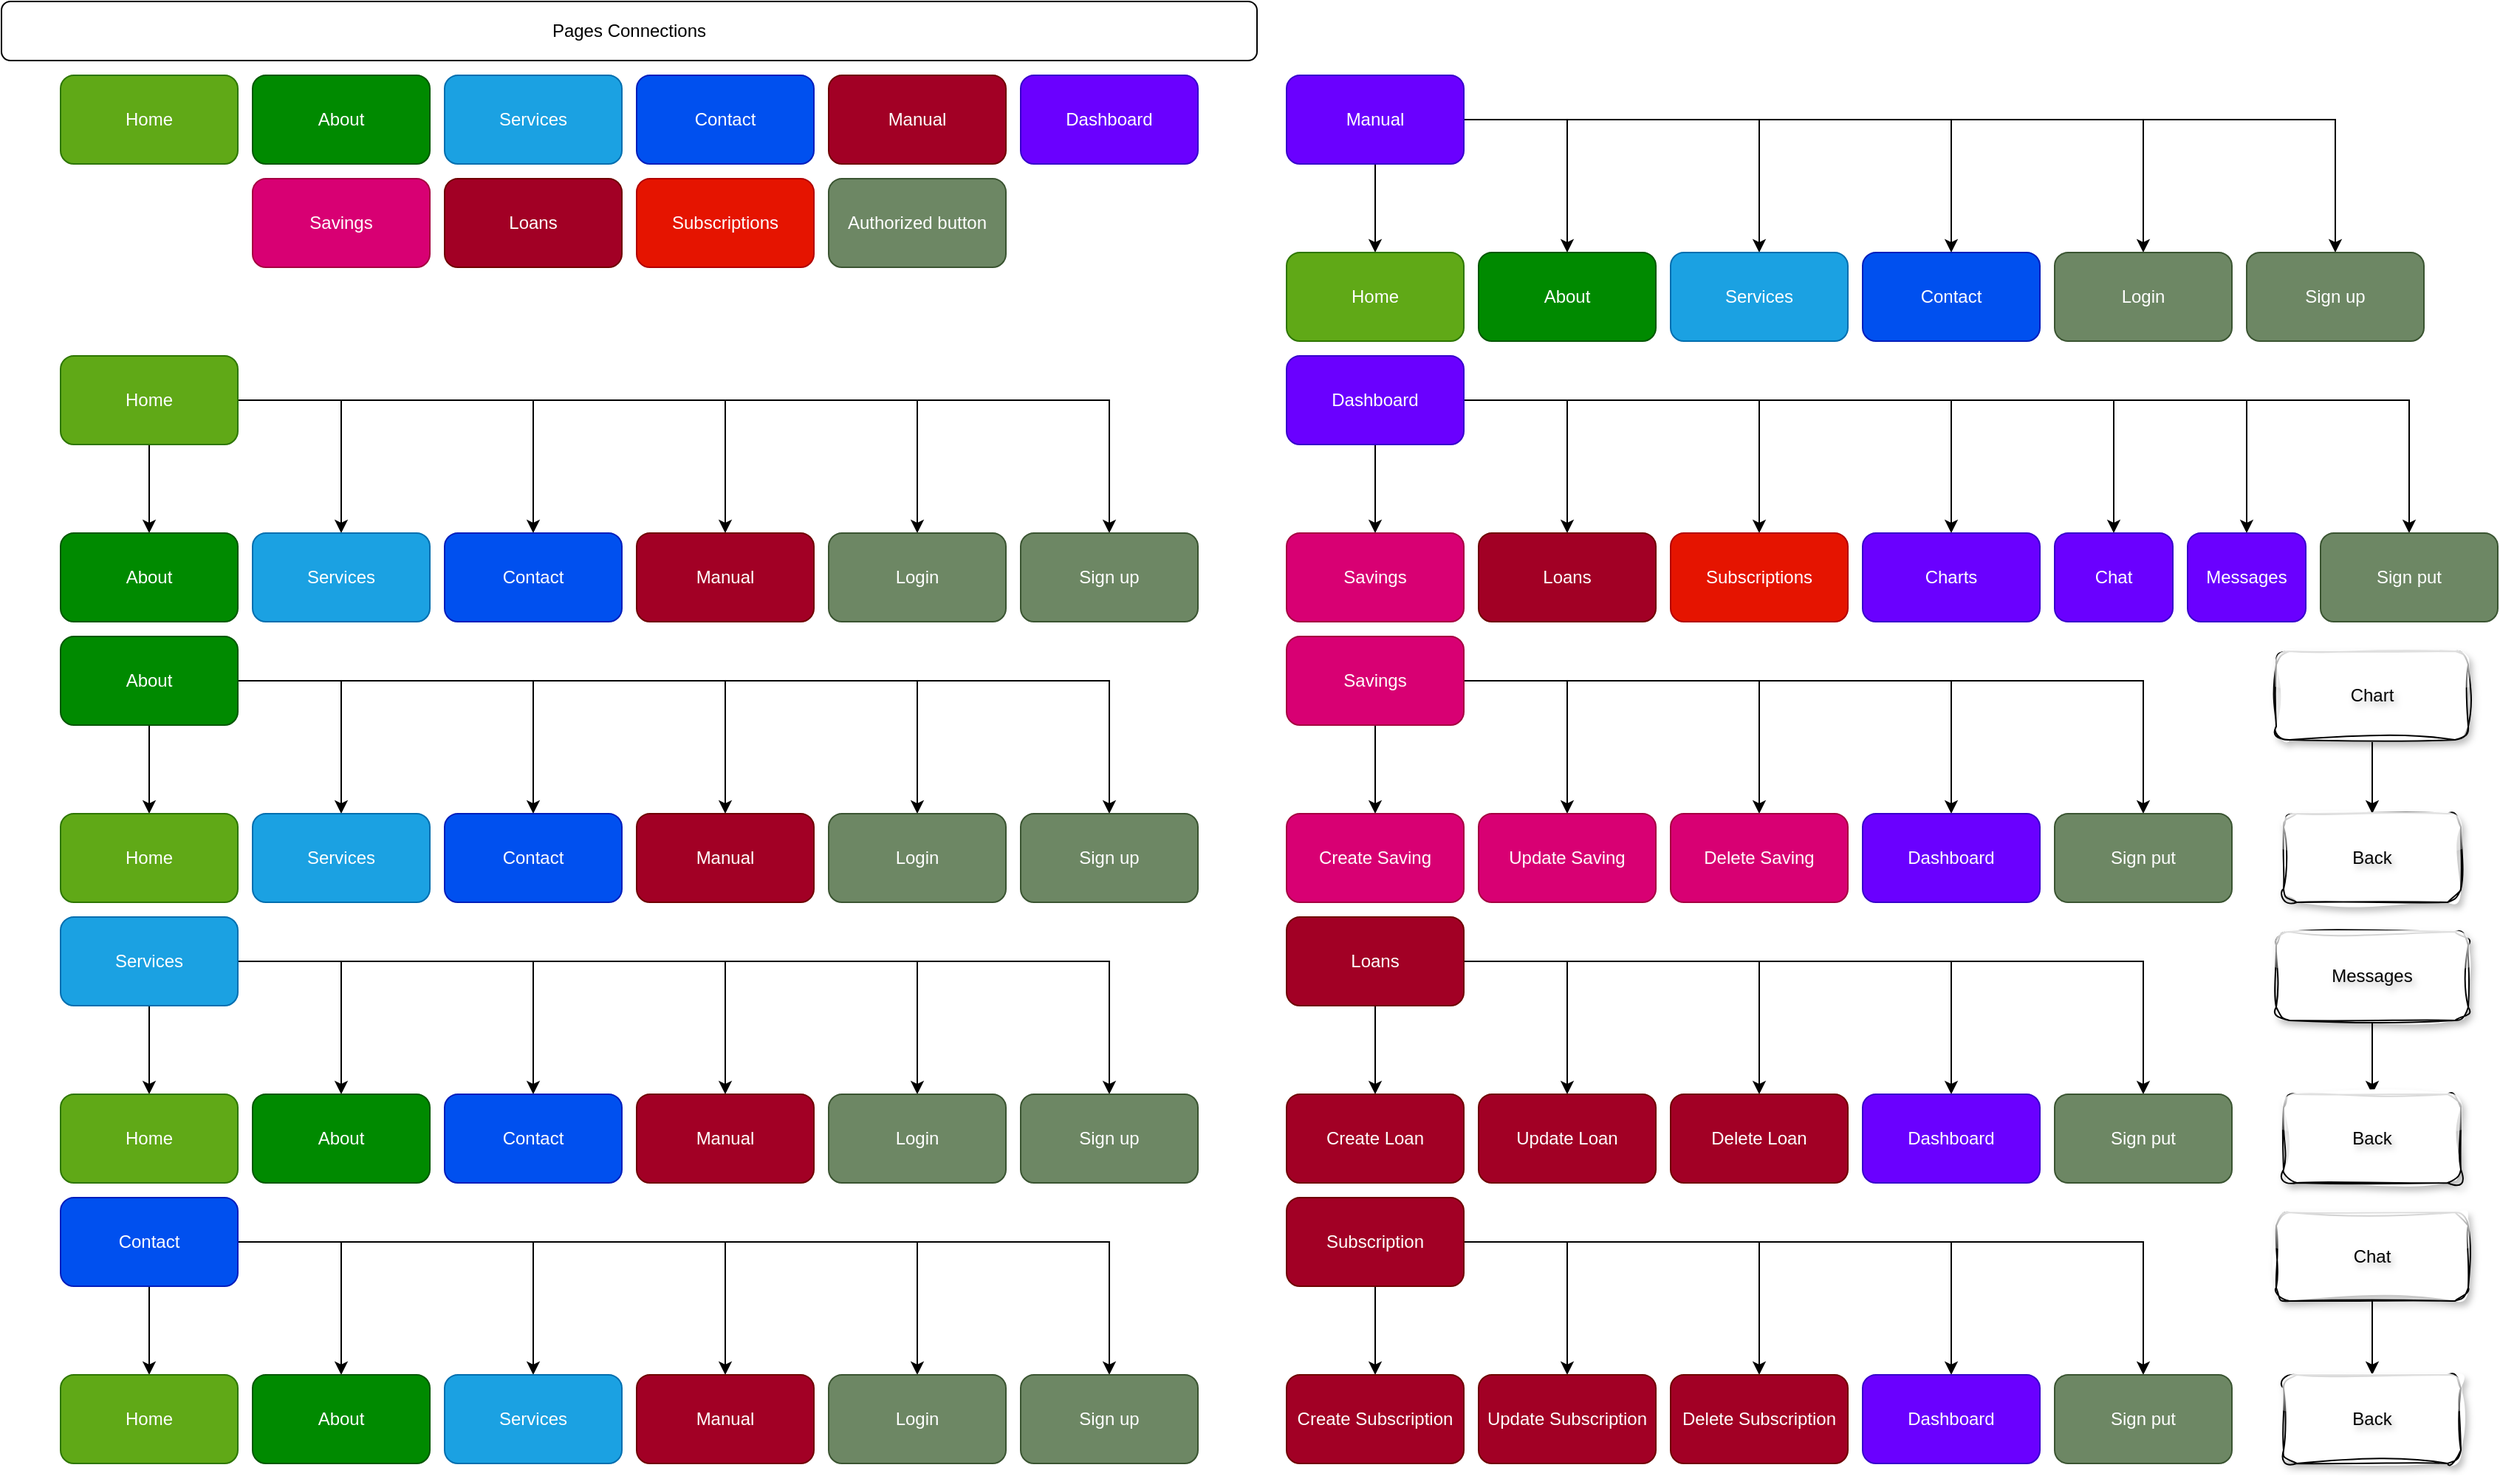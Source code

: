 <mxfile version="24.0.2" type="device">
  <diagram name="Page-1" id="Fwrb7b5sMt7Wk5aR-L-v">
    <mxGraphModel dx="2183" dy="1240" grid="1" gridSize="10" guides="1" tooltips="1" connect="1" arrows="1" fold="1" page="1" pageScale="1" pageWidth="850" pageHeight="1100" math="0" shadow="0">
      <root>
        <mxCell id="0" />
        <mxCell id="1" parent="0" />
        <mxCell id="HAa_AwbX8IdrquFzshUN-1" value="Pages Connections" style="rounded=1;whiteSpace=wrap;html=1;" parent="1" vertex="1">
          <mxGeometry width="850" height="40" as="geometry" />
        </mxCell>
        <mxCell id="HAa_AwbX8IdrquFzshUN-3" value="Home" style="rounded=1;whiteSpace=wrap;html=1;fillColor=#60a917;fontColor=#ffffff;strokeColor=#2D7600;" parent="1" vertex="1">
          <mxGeometry x="40" y="50" width="120" height="60" as="geometry" />
        </mxCell>
        <mxCell id="HAa_AwbX8IdrquFzshUN-4" value="About" style="rounded=1;whiteSpace=wrap;html=1;fillColor=#008a00;fontColor=#ffffff;strokeColor=#005700;" parent="1" vertex="1">
          <mxGeometry x="170" y="50" width="120" height="60" as="geometry" />
        </mxCell>
        <mxCell id="HAa_AwbX8IdrquFzshUN-5" value="Services" style="rounded=1;whiteSpace=wrap;html=1;fillColor=#1ba1e2;fontColor=#ffffff;strokeColor=#006EAF;" parent="1" vertex="1">
          <mxGeometry x="300" y="50" width="120" height="60" as="geometry" />
        </mxCell>
        <mxCell id="HAa_AwbX8IdrquFzshUN-6" value="Contact" style="rounded=1;whiteSpace=wrap;html=1;fillColor=#0050ef;fontColor=#ffffff;strokeColor=#001DBC;" parent="1" vertex="1">
          <mxGeometry x="430" y="50" width="120" height="60" as="geometry" />
        </mxCell>
        <mxCell id="HAa_AwbX8IdrquFzshUN-7" value="Dashboard" style="rounded=1;whiteSpace=wrap;html=1;fillColor=#6a00ff;fontColor=#ffffff;strokeColor=#3700CC;" parent="1" vertex="1">
          <mxGeometry x="690" y="50" width="120" height="60" as="geometry" />
        </mxCell>
        <mxCell id="HAa_AwbX8IdrquFzshUN-8" value="Savings" style="rounded=1;whiteSpace=wrap;html=1;fillColor=#d80073;fontColor=#ffffff;strokeColor=#A50040;" parent="1" vertex="1">
          <mxGeometry x="170" y="120" width="120" height="60" as="geometry" />
        </mxCell>
        <mxCell id="HAa_AwbX8IdrquFzshUN-9" value="Loans" style="rounded=1;whiteSpace=wrap;html=1;fillColor=#a20025;fontColor=#ffffff;strokeColor=#6F0000;" parent="1" vertex="1">
          <mxGeometry x="300" y="120" width="120" height="60" as="geometry" />
        </mxCell>
        <mxCell id="HAa_AwbX8IdrquFzshUN-10" value="Subscriptions" style="rounded=1;whiteSpace=wrap;html=1;fillColor=#e51400;fontColor=#ffffff;strokeColor=#B20000;" parent="1" vertex="1">
          <mxGeometry x="430" y="120" width="120" height="60" as="geometry" />
        </mxCell>
        <mxCell id="HAa_AwbX8IdrquFzshUN-26" value="" style="edgeStyle=orthogonalEdgeStyle;rounded=0;orthogonalLoop=1;jettySize=auto;html=1;" parent="1" source="HAa_AwbX8IdrquFzshUN-12" target="HAa_AwbX8IdrquFzshUN-18" edge="1">
          <mxGeometry relative="1" as="geometry" />
        </mxCell>
        <mxCell id="HAa_AwbX8IdrquFzshUN-27" style="edgeStyle=orthogonalEdgeStyle;rounded=0;orthogonalLoop=1;jettySize=auto;html=1;" parent="1" source="HAa_AwbX8IdrquFzshUN-12" target="HAa_AwbX8IdrquFzshUN-19" edge="1">
          <mxGeometry relative="1" as="geometry" />
        </mxCell>
        <mxCell id="HAa_AwbX8IdrquFzshUN-28" style="edgeStyle=orthogonalEdgeStyle;rounded=0;orthogonalLoop=1;jettySize=auto;html=1;" parent="1" source="HAa_AwbX8IdrquFzshUN-12" target="HAa_AwbX8IdrquFzshUN-20" edge="1">
          <mxGeometry relative="1" as="geometry" />
        </mxCell>
        <mxCell id="HAa_AwbX8IdrquFzshUN-29" style="edgeStyle=orthogonalEdgeStyle;rounded=0;orthogonalLoop=1;jettySize=auto;html=1;" parent="1" source="HAa_AwbX8IdrquFzshUN-12" target="HAa_AwbX8IdrquFzshUN-23" edge="1">
          <mxGeometry relative="1" as="geometry" />
        </mxCell>
        <mxCell id="HAa_AwbX8IdrquFzshUN-30" style="edgeStyle=orthogonalEdgeStyle;rounded=0;orthogonalLoop=1;jettySize=auto;html=1;" parent="1" source="HAa_AwbX8IdrquFzshUN-12" target="HAa_AwbX8IdrquFzshUN-24" edge="1">
          <mxGeometry relative="1" as="geometry" />
        </mxCell>
        <mxCell id="HAa_AwbX8IdrquFzshUN-31" style="edgeStyle=orthogonalEdgeStyle;rounded=0;orthogonalLoop=1;jettySize=auto;html=1;" parent="1" source="HAa_AwbX8IdrquFzshUN-12" target="HAa_AwbX8IdrquFzshUN-25" edge="1">
          <mxGeometry relative="1" as="geometry" />
        </mxCell>
        <mxCell id="HAa_AwbX8IdrquFzshUN-12" value="Home" style="rounded=1;whiteSpace=wrap;html=1;fillColor=#60a917;fontColor=#ffffff;strokeColor=#2D7600;" parent="1" vertex="1">
          <mxGeometry x="40" y="240" width="120" height="60" as="geometry" />
        </mxCell>
        <mxCell id="HAa_AwbX8IdrquFzshUN-18" value="About" style="rounded=1;whiteSpace=wrap;html=1;fillColor=#008a00;fontColor=#ffffff;strokeColor=#005700;" parent="1" vertex="1">
          <mxGeometry x="40" y="360" width="120" height="60" as="geometry" />
        </mxCell>
        <mxCell id="HAa_AwbX8IdrquFzshUN-19" value="Services" style="rounded=1;whiteSpace=wrap;html=1;fillColor=#1ba1e2;fontColor=#ffffff;strokeColor=#006EAF;" parent="1" vertex="1">
          <mxGeometry x="170" y="360" width="120" height="60" as="geometry" />
        </mxCell>
        <mxCell id="HAa_AwbX8IdrquFzshUN-20" value="Contact" style="rounded=1;whiteSpace=wrap;html=1;fillColor=#0050ef;fontColor=#ffffff;strokeColor=#001DBC;" parent="1" vertex="1">
          <mxGeometry x="300" y="360" width="120" height="60" as="geometry" />
        </mxCell>
        <mxCell id="HAa_AwbX8IdrquFzshUN-21" value="&lt;font color=&quot;#ffffff&quot;&gt;Authorized button&lt;/font&gt;" style="rounded=1;whiteSpace=wrap;html=1;fillColor=#6d8764;strokeColor=#3A5431;fontColor=#ffffff;" parent="1" vertex="1">
          <mxGeometry x="560" y="120" width="120" height="60" as="geometry" />
        </mxCell>
        <mxCell id="HAa_AwbX8IdrquFzshUN-22" value="Manual" style="rounded=1;whiteSpace=wrap;html=1;fillColor=#a20025;fontColor=#ffffff;strokeColor=#6F0000;" parent="1" vertex="1">
          <mxGeometry x="560" y="50" width="120" height="60" as="geometry" />
        </mxCell>
        <mxCell id="HAa_AwbX8IdrquFzshUN-23" value="Manual" style="rounded=1;whiteSpace=wrap;html=1;fillColor=#a20025;fontColor=#ffffff;strokeColor=#6F0000;" parent="1" vertex="1">
          <mxGeometry x="430" y="360" width="120" height="60" as="geometry" />
        </mxCell>
        <mxCell id="HAa_AwbX8IdrquFzshUN-24" value="&lt;font color=&quot;#ffffff&quot;&gt;Login&lt;/font&gt;" style="rounded=1;whiteSpace=wrap;html=1;fillColor=#6d8764;strokeColor=#3A5431;fontColor=#ffffff;" parent="1" vertex="1">
          <mxGeometry x="560" y="360" width="120" height="60" as="geometry" />
        </mxCell>
        <mxCell id="HAa_AwbX8IdrquFzshUN-25" value="&lt;font color=&quot;#ffffff&quot;&gt;Sign up&lt;/font&gt;" style="rounded=1;whiteSpace=wrap;html=1;fillColor=#6d8764;strokeColor=#3A5431;fontColor=#ffffff;" parent="1" vertex="1">
          <mxGeometry x="690" y="360" width="120" height="60" as="geometry" />
        </mxCell>
        <mxCell id="JpJ_dIE_vSLd4jeoYm6C-1" value="" style="edgeStyle=orthogonalEdgeStyle;rounded=0;orthogonalLoop=1;jettySize=auto;html=1;" edge="1" parent="1" source="JpJ_dIE_vSLd4jeoYm6C-7" target="JpJ_dIE_vSLd4jeoYm6C-8">
          <mxGeometry relative="1" as="geometry" />
        </mxCell>
        <mxCell id="JpJ_dIE_vSLd4jeoYm6C-2" style="edgeStyle=orthogonalEdgeStyle;rounded=0;orthogonalLoop=1;jettySize=auto;html=1;" edge="1" parent="1" source="JpJ_dIE_vSLd4jeoYm6C-7" target="JpJ_dIE_vSLd4jeoYm6C-9">
          <mxGeometry relative="1" as="geometry" />
        </mxCell>
        <mxCell id="JpJ_dIE_vSLd4jeoYm6C-3" style="edgeStyle=orthogonalEdgeStyle;rounded=0;orthogonalLoop=1;jettySize=auto;html=1;" edge="1" parent="1" source="JpJ_dIE_vSLd4jeoYm6C-7" target="JpJ_dIE_vSLd4jeoYm6C-10">
          <mxGeometry relative="1" as="geometry" />
        </mxCell>
        <mxCell id="JpJ_dIE_vSLd4jeoYm6C-4" style="edgeStyle=orthogonalEdgeStyle;rounded=0;orthogonalLoop=1;jettySize=auto;html=1;" edge="1" parent="1" source="JpJ_dIE_vSLd4jeoYm6C-7" target="JpJ_dIE_vSLd4jeoYm6C-11">
          <mxGeometry relative="1" as="geometry" />
        </mxCell>
        <mxCell id="JpJ_dIE_vSLd4jeoYm6C-5" style="edgeStyle=orthogonalEdgeStyle;rounded=0;orthogonalLoop=1;jettySize=auto;html=1;" edge="1" parent="1" source="JpJ_dIE_vSLd4jeoYm6C-7" target="JpJ_dIE_vSLd4jeoYm6C-12">
          <mxGeometry relative="1" as="geometry" />
        </mxCell>
        <mxCell id="JpJ_dIE_vSLd4jeoYm6C-6" style="edgeStyle=orthogonalEdgeStyle;rounded=0;orthogonalLoop=1;jettySize=auto;html=1;" edge="1" parent="1" source="JpJ_dIE_vSLd4jeoYm6C-7" target="JpJ_dIE_vSLd4jeoYm6C-13">
          <mxGeometry relative="1" as="geometry" />
        </mxCell>
        <mxCell id="JpJ_dIE_vSLd4jeoYm6C-7" value="About" style="rounded=1;whiteSpace=wrap;html=1;fillColor=#008a00;fontColor=#ffffff;strokeColor=#005700;" vertex="1" parent="1">
          <mxGeometry x="40" y="430" width="120" height="60" as="geometry" />
        </mxCell>
        <mxCell id="JpJ_dIE_vSLd4jeoYm6C-8" value="Home" style="rounded=1;whiteSpace=wrap;html=1;fillColor=#60a917;fontColor=#ffffff;strokeColor=#2D7600;" vertex="1" parent="1">
          <mxGeometry x="40" y="550" width="120" height="60" as="geometry" />
        </mxCell>
        <mxCell id="JpJ_dIE_vSLd4jeoYm6C-9" value="Services" style="rounded=1;whiteSpace=wrap;html=1;fillColor=#1ba1e2;fontColor=#ffffff;strokeColor=#006EAF;" vertex="1" parent="1">
          <mxGeometry x="170" y="550" width="120" height="60" as="geometry" />
        </mxCell>
        <mxCell id="JpJ_dIE_vSLd4jeoYm6C-10" value="Contact" style="rounded=1;whiteSpace=wrap;html=1;fillColor=#0050ef;fontColor=#ffffff;strokeColor=#001DBC;" vertex="1" parent="1">
          <mxGeometry x="300" y="550" width="120" height="60" as="geometry" />
        </mxCell>
        <mxCell id="JpJ_dIE_vSLd4jeoYm6C-11" value="Manual" style="rounded=1;whiteSpace=wrap;html=1;fillColor=#a20025;fontColor=#ffffff;strokeColor=#6F0000;" vertex="1" parent="1">
          <mxGeometry x="430" y="550" width="120" height="60" as="geometry" />
        </mxCell>
        <mxCell id="JpJ_dIE_vSLd4jeoYm6C-12" value="&lt;font color=&quot;#ffffff&quot;&gt;Login&lt;/font&gt;" style="rounded=1;whiteSpace=wrap;html=1;fillColor=#6d8764;strokeColor=#3A5431;fontColor=#ffffff;" vertex="1" parent="1">
          <mxGeometry x="560" y="550" width="120" height="60" as="geometry" />
        </mxCell>
        <mxCell id="JpJ_dIE_vSLd4jeoYm6C-13" value="&lt;font color=&quot;#ffffff&quot;&gt;Sign up&lt;/font&gt;" style="rounded=1;whiteSpace=wrap;html=1;fillColor=#6d8764;strokeColor=#3A5431;fontColor=#ffffff;" vertex="1" parent="1">
          <mxGeometry x="690" y="550" width="120" height="60" as="geometry" />
        </mxCell>
        <mxCell id="JpJ_dIE_vSLd4jeoYm6C-14" value="" style="edgeStyle=orthogonalEdgeStyle;rounded=0;orthogonalLoop=1;jettySize=auto;html=1;" edge="1" parent="1" source="JpJ_dIE_vSLd4jeoYm6C-20" target="JpJ_dIE_vSLd4jeoYm6C-21">
          <mxGeometry relative="1" as="geometry" />
        </mxCell>
        <mxCell id="JpJ_dIE_vSLd4jeoYm6C-15" style="edgeStyle=orthogonalEdgeStyle;rounded=0;orthogonalLoop=1;jettySize=auto;html=1;" edge="1" parent="1" source="JpJ_dIE_vSLd4jeoYm6C-20" target="JpJ_dIE_vSLd4jeoYm6C-22">
          <mxGeometry relative="1" as="geometry" />
        </mxCell>
        <mxCell id="JpJ_dIE_vSLd4jeoYm6C-16" style="edgeStyle=orthogonalEdgeStyle;rounded=0;orthogonalLoop=1;jettySize=auto;html=1;" edge="1" parent="1" source="JpJ_dIE_vSLd4jeoYm6C-20" target="JpJ_dIE_vSLd4jeoYm6C-23">
          <mxGeometry relative="1" as="geometry" />
        </mxCell>
        <mxCell id="JpJ_dIE_vSLd4jeoYm6C-17" style="edgeStyle=orthogonalEdgeStyle;rounded=0;orthogonalLoop=1;jettySize=auto;html=1;" edge="1" parent="1" source="JpJ_dIE_vSLd4jeoYm6C-20" target="JpJ_dIE_vSLd4jeoYm6C-24">
          <mxGeometry relative="1" as="geometry" />
        </mxCell>
        <mxCell id="JpJ_dIE_vSLd4jeoYm6C-18" style="edgeStyle=orthogonalEdgeStyle;rounded=0;orthogonalLoop=1;jettySize=auto;html=1;" edge="1" parent="1" source="JpJ_dIE_vSLd4jeoYm6C-20" target="JpJ_dIE_vSLd4jeoYm6C-25">
          <mxGeometry relative="1" as="geometry" />
        </mxCell>
        <mxCell id="JpJ_dIE_vSLd4jeoYm6C-19" style="edgeStyle=orthogonalEdgeStyle;rounded=0;orthogonalLoop=1;jettySize=auto;html=1;" edge="1" parent="1" source="JpJ_dIE_vSLd4jeoYm6C-20" target="JpJ_dIE_vSLd4jeoYm6C-26">
          <mxGeometry relative="1" as="geometry" />
        </mxCell>
        <mxCell id="JpJ_dIE_vSLd4jeoYm6C-20" value="Services" style="rounded=1;whiteSpace=wrap;html=1;fillColor=#1ba1e2;fontColor=#ffffff;strokeColor=#006EAF;" vertex="1" parent="1">
          <mxGeometry x="40" y="620" width="120" height="60" as="geometry" />
        </mxCell>
        <mxCell id="JpJ_dIE_vSLd4jeoYm6C-21" value="Home" style="rounded=1;whiteSpace=wrap;html=1;fillColor=#60a917;fontColor=#ffffff;strokeColor=#2D7600;" vertex="1" parent="1">
          <mxGeometry x="40" y="740" width="120" height="60" as="geometry" />
        </mxCell>
        <mxCell id="JpJ_dIE_vSLd4jeoYm6C-22" value="About" style="rounded=1;whiteSpace=wrap;html=1;fillColor=#008a00;fontColor=#ffffff;strokeColor=#005700;" vertex="1" parent="1">
          <mxGeometry x="170" y="740" width="120" height="60" as="geometry" />
        </mxCell>
        <mxCell id="JpJ_dIE_vSLd4jeoYm6C-23" value="Contact" style="rounded=1;whiteSpace=wrap;html=1;fillColor=#0050ef;fontColor=#ffffff;strokeColor=#001DBC;" vertex="1" parent="1">
          <mxGeometry x="300" y="740" width="120" height="60" as="geometry" />
        </mxCell>
        <mxCell id="JpJ_dIE_vSLd4jeoYm6C-24" value="Manual" style="rounded=1;whiteSpace=wrap;html=1;fillColor=#a20025;fontColor=#ffffff;strokeColor=#6F0000;" vertex="1" parent="1">
          <mxGeometry x="430" y="740" width="120" height="60" as="geometry" />
        </mxCell>
        <mxCell id="JpJ_dIE_vSLd4jeoYm6C-25" value="&lt;font color=&quot;#ffffff&quot;&gt;Login&lt;/font&gt;" style="rounded=1;whiteSpace=wrap;html=1;fillColor=#6d8764;strokeColor=#3A5431;fontColor=#ffffff;" vertex="1" parent="1">
          <mxGeometry x="560" y="740" width="120" height="60" as="geometry" />
        </mxCell>
        <mxCell id="JpJ_dIE_vSLd4jeoYm6C-26" value="&lt;font color=&quot;#ffffff&quot;&gt;Sign up&lt;/font&gt;" style="rounded=1;whiteSpace=wrap;html=1;fillColor=#6d8764;strokeColor=#3A5431;fontColor=#ffffff;" vertex="1" parent="1">
          <mxGeometry x="690" y="740" width="120" height="60" as="geometry" />
        </mxCell>
        <mxCell id="JpJ_dIE_vSLd4jeoYm6C-27" value="" style="edgeStyle=orthogonalEdgeStyle;rounded=0;orthogonalLoop=1;jettySize=auto;html=1;" edge="1" parent="1" source="JpJ_dIE_vSLd4jeoYm6C-33" target="JpJ_dIE_vSLd4jeoYm6C-34">
          <mxGeometry relative="1" as="geometry" />
        </mxCell>
        <mxCell id="JpJ_dIE_vSLd4jeoYm6C-28" style="edgeStyle=orthogonalEdgeStyle;rounded=0;orthogonalLoop=1;jettySize=auto;html=1;" edge="1" parent="1" source="JpJ_dIE_vSLd4jeoYm6C-33" target="JpJ_dIE_vSLd4jeoYm6C-35">
          <mxGeometry relative="1" as="geometry" />
        </mxCell>
        <mxCell id="JpJ_dIE_vSLd4jeoYm6C-29" style="edgeStyle=orthogonalEdgeStyle;rounded=0;orthogonalLoop=1;jettySize=auto;html=1;" edge="1" parent="1" source="JpJ_dIE_vSLd4jeoYm6C-33" target="JpJ_dIE_vSLd4jeoYm6C-36">
          <mxGeometry relative="1" as="geometry" />
        </mxCell>
        <mxCell id="JpJ_dIE_vSLd4jeoYm6C-30" style="edgeStyle=orthogonalEdgeStyle;rounded=0;orthogonalLoop=1;jettySize=auto;html=1;" edge="1" parent="1" source="JpJ_dIE_vSLd4jeoYm6C-33" target="JpJ_dIE_vSLd4jeoYm6C-37">
          <mxGeometry relative="1" as="geometry" />
        </mxCell>
        <mxCell id="JpJ_dIE_vSLd4jeoYm6C-31" style="edgeStyle=orthogonalEdgeStyle;rounded=0;orthogonalLoop=1;jettySize=auto;html=1;" edge="1" parent="1" source="JpJ_dIE_vSLd4jeoYm6C-33" target="JpJ_dIE_vSLd4jeoYm6C-38">
          <mxGeometry relative="1" as="geometry" />
        </mxCell>
        <mxCell id="JpJ_dIE_vSLd4jeoYm6C-32" style="edgeStyle=orthogonalEdgeStyle;rounded=0;orthogonalLoop=1;jettySize=auto;html=1;" edge="1" parent="1" source="JpJ_dIE_vSLd4jeoYm6C-33" target="JpJ_dIE_vSLd4jeoYm6C-39">
          <mxGeometry relative="1" as="geometry" />
        </mxCell>
        <mxCell id="JpJ_dIE_vSLd4jeoYm6C-33" value="Contact" style="rounded=1;whiteSpace=wrap;html=1;fillColor=#0050ef;fontColor=#ffffff;strokeColor=#001DBC;" vertex="1" parent="1">
          <mxGeometry x="40" y="810" width="120" height="60" as="geometry" />
        </mxCell>
        <mxCell id="JpJ_dIE_vSLd4jeoYm6C-34" value="Home" style="rounded=1;whiteSpace=wrap;html=1;fillColor=#60a917;fontColor=#ffffff;strokeColor=#2D7600;" vertex="1" parent="1">
          <mxGeometry x="40" y="930" width="120" height="60" as="geometry" />
        </mxCell>
        <mxCell id="JpJ_dIE_vSLd4jeoYm6C-35" value="About" style="rounded=1;whiteSpace=wrap;html=1;fillColor=#008a00;fontColor=#ffffff;strokeColor=#005700;" vertex="1" parent="1">
          <mxGeometry x="170" y="930" width="120" height="60" as="geometry" />
        </mxCell>
        <mxCell id="JpJ_dIE_vSLd4jeoYm6C-36" value="Services" style="rounded=1;whiteSpace=wrap;html=1;fillColor=#1ba1e2;fontColor=#ffffff;strokeColor=#006EAF;" vertex="1" parent="1">
          <mxGeometry x="300" y="930" width="120" height="60" as="geometry" />
        </mxCell>
        <mxCell id="JpJ_dIE_vSLd4jeoYm6C-37" value="Manual" style="rounded=1;whiteSpace=wrap;html=1;fillColor=#a20025;fontColor=#ffffff;strokeColor=#6F0000;" vertex="1" parent="1">
          <mxGeometry x="430" y="930" width="120" height="60" as="geometry" />
        </mxCell>
        <mxCell id="JpJ_dIE_vSLd4jeoYm6C-38" value="&lt;font color=&quot;#ffffff&quot;&gt;Login&lt;/font&gt;" style="rounded=1;whiteSpace=wrap;html=1;fillColor=#6d8764;strokeColor=#3A5431;fontColor=#ffffff;" vertex="1" parent="1">
          <mxGeometry x="560" y="930" width="120" height="60" as="geometry" />
        </mxCell>
        <mxCell id="JpJ_dIE_vSLd4jeoYm6C-39" value="&lt;font color=&quot;#ffffff&quot;&gt;Sign up&lt;/font&gt;" style="rounded=1;whiteSpace=wrap;html=1;fillColor=#6d8764;strokeColor=#3A5431;fontColor=#ffffff;" vertex="1" parent="1">
          <mxGeometry x="690" y="930" width="120" height="60" as="geometry" />
        </mxCell>
        <mxCell id="JpJ_dIE_vSLd4jeoYm6C-66" value="" style="edgeStyle=orthogonalEdgeStyle;rounded=0;orthogonalLoop=1;jettySize=auto;html=1;" edge="1" parent="1" source="JpJ_dIE_vSLd4jeoYm6C-72" target="JpJ_dIE_vSLd4jeoYm6C-73">
          <mxGeometry relative="1" as="geometry" />
        </mxCell>
        <mxCell id="JpJ_dIE_vSLd4jeoYm6C-67" style="edgeStyle=orthogonalEdgeStyle;rounded=0;orthogonalLoop=1;jettySize=auto;html=1;" edge="1" parent="1" source="JpJ_dIE_vSLd4jeoYm6C-72" target="JpJ_dIE_vSLd4jeoYm6C-74">
          <mxGeometry relative="1" as="geometry" />
        </mxCell>
        <mxCell id="JpJ_dIE_vSLd4jeoYm6C-68" style="edgeStyle=orthogonalEdgeStyle;rounded=0;orthogonalLoop=1;jettySize=auto;html=1;" edge="1" parent="1" source="JpJ_dIE_vSLd4jeoYm6C-72" target="JpJ_dIE_vSLd4jeoYm6C-75">
          <mxGeometry relative="1" as="geometry" />
        </mxCell>
        <mxCell id="JpJ_dIE_vSLd4jeoYm6C-70" style="edgeStyle=orthogonalEdgeStyle;rounded=0;orthogonalLoop=1;jettySize=auto;html=1;" edge="1" parent="1" source="JpJ_dIE_vSLd4jeoYm6C-72" target="JpJ_dIE_vSLd4jeoYm6C-77">
          <mxGeometry relative="1" as="geometry" />
        </mxCell>
        <mxCell id="JpJ_dIE_vSLd4jeoYm6C-71" style="edgeStyle=orthogonalEdgeStyle;rounded=0;orthogonalLoop=1;jettySize=auto;html=1;" edge="1" parent="1" source="JpJ_dIE_vSLd4jeoYm6C-72" target="JpJ_dIE_vSLd4jeoYm6C-78">
          <mxGeometry relative="1" as="geometry" />
        </mxCell>
        <mxCell id="JpJ_dIE_vSLd4jeoYm6C-80" value="" style="edgeStyle=orthogonalEdgeStyle;rounded=0;orthogonalLoop=1;jettySize=auto;html=1;" edge="1" parent="1" source="JpJ_dIE_vSLd4jeoYm6C-72" target="JpJ_dIE_vSLd4jeoYm6C-79">
          <mxGeometry relative="1" as="geometry" />
        </mxCell>
        <mxCell id="JpJ_dIE_vSLd4jeoYm6C-72" value="Manual" style="rounded=1;whiteSpace=wrap;html=1;fillColor=#6a00ff;fontColor=#ffffff;strokeColor=#3700CC;" vertex="1" parent="1">
          <mxGeometry x="870" y="50" width="120" height="60" as="geometry" />
        </mxCell>
        <mxCell id="JpJ_dIE_vSLd4jeoYm6C-73" value="About" style="rounded=1;whiteSpace=wrap;html=1;fillColor=#008a00;fontColor=#ffffff;strokeColor=#005700;" vertex="1" parent="1">
          <mxGeometry x="1000" y="170" width="120" height="60" as="geometry" />
        </mxCell>
        <mxCell id="JpJ_dIE_vSLd4jeoYm6C-74" value="Services" style="rounded=1;whiteSpace=wrap;html=1;fillColor=#1ba1e2;fontColor=#ffffff;strokeColor=#006EAF;" vertex="1" parent="1">
          <mxGeometry x="1130" y="170" width="120" height="60" as="geometry" />
        </mxCell>
        <mxCell id="JpJ_dIE_vSLd4jeoYm6C-75" value="Contact" style="rounded=1;whiteSpace=wrap;html=1;fillColor=#0050ef;fontColor=#ffffff;strokeColor=#001DBC;" vertex="1" parent="1">
          <mxGeometry x="1260" y="170" width="120" height="60" as="geometry" />
        </mxCell>
        <mxCell id="JpJ_dIE_vSLd4jeoYm6C-77" value="&lt;font color=&quot;#ffffff&quot;&gt;Login&lt;/font&gt;" style="rounded=1;whiteSpace=wrap;html=1;fillColor=#6d8764;strokeColor=#3A5431;fontColor=#ffffff;" vertex="1" parent="1">
          <mxGeometry x="1390" y="170" width="120" height="60" as="geometry" />
        </mxCell>
        <mxCell id="JpJ_dIE_vSLd4jeoYm6C-78" value="&lt;font color=&quot;#ffffff&quot;&gt;Sign up&lt;/font&gt;" style="rounded=1;whiteSpace=wrap;html=1;fillColor=#6d8764;strokeColor=#3A5431;fontColor=#ffffff;" vertex="1" parent="1">
          <mxGeometry x="1520" y="170" width="120" height="60" as="geometry" />
        </mxCell>
        <mxCell id="JpJ_dIE_vSLd4jeoYm6C-79" value="Home" style="whiteSpace=wrap;html=1;fillColor=#60a917;strokeColor=#2D7600;fontColor=#ffffff;rounded=1;" vertex="1" parent="1">
          <mxGeometry x="870" y="170" width="120" height="60" as="geometry" />
        </mxCell>
        <mxCell id="JpJ_dIE_vSLd4jeoYm6C-87" value="" style="edgeStyle=orthogonalEdgeStyle;rounded=0;orthogonalLoop=1;jettySize=auto;html=1;" edge="1" parent="1" source="JpJ_dIE_vSLd4jeoYm6C-81" target="JpJ_dIE_vSLd4jeoYm6C-82">
          <mxGeometry relative="1" as="geometry" />
        </mxCell>
        <mxCell id="JpJ_dIE_vSLd4jeoYm6C-88" style="edgeStyle=orthogonalEdgeStyle;rounded=0;orthogonalLoop=1;jettySize=auto;html=1;" edge="1" parent="1" source="JpJ_dIE_vSLd4jeoYm6C-81" target="JpJ_dIE_vSLd4jeoYm6C-83">
          <mxGeometry relative="1" as="geometry" />
        </mxCell>
        <mxCell id="JpJ_dIE_vSLd4jeoYm6C-89" style="edgeStyle=orthogonalEdgeStyle;rounded=0;orthogonalLoop=1;jettySize=auto;html=1;" edge="1" parent="1" source="JpJ_dIE_vSLd4jeoYm6C-81" target="JpJ_dIE_vSLd4jeoYm6C-84">
          <mxGeometry relative="1" as="geometry" />
        </mxCell>
        <mxCell id="JpJ_dIE_vSLd4jeoYm6C-90" style="edgeStyle=orthogonalEdgeStyle;rounded=0;orthogonalLoop=1;jettySize=auto;html=1;" edge="1" parent="1" source="JpJ_dIE_vSLd4jeoYm6C-81" target="JpJ_dIE_vSLd4jeoYm6C-85">
          <mxGeometry relative="1" as="geometry" />
        </mxCell>
        <mxCell id="JpJ_dIE_vSLd4jeoYm6C-91" style="edgeStyle=orthogonalEdgeStyle;rounded=0;orthogonalLoop=1;jettySize=auto;html=1;" edge="1" parent="1" source="JpJ_dIE_vSLd4jeoYm6C-81" target="JpJ_dIE_vSLd4jeoYm6C-86">
          <mxGeometry relative="1" as="geometry" />
        </mxCell>
        <mxCell id="JpJ_dIE_vSLd4jeoYm6C-94" style="edgeStyle=orthogonalEdgeStyle;rounded=0;orthogonalLoop=1;jettySize=auto;html=1;" edge="1" parent="1" source="JpJ_dIE_vSLd4jeoYm6C-81" target="JpJ_dIE_vSLd4jeoYm6C-92">
          <mxGeometry relative="1" as="geometry" />
        </mxCell>
        <mxCell id="JpJ_dIE_vSLd4jeoYm6C-95" style="edgeStyle=orthogonalEdgeStyle;rounded=0;orthogonalLoop=1;jettySize=auto;html=1;" edge="1" parent="1" source="JpJ_dIE_vSLd4jeoYm6C-81" target="JpJ_dIE_vSLd4jeoYm6C-93">
          <mxGeometry relative="1" as="geometry" />
        </mxCell>
        <mxCell id="JpJ_dIE_vSLd4jeoYm6C-81" value="Dashboard" style="rounded=1;whiteSpace=wrap;html=1;fillColor=#6a00ff;fontColor=#ffffff;strokeColor=#3700CC;" vertex="1" parent="1">
          <mxGeometry x="870" y="240" width="120" height="60" as="geometry" />
        </mxCell>
        <mxCell id="JpJ_dIE_vSLd4jeoYm6C-82" value="Savings" style="rounded=1;whiteSpace=wrap;html=1;fillColor=#d80073;fontColor=#ffffff;strokeColor=#A50040;" vertex="1" parent="1">
          <mxGeometry x="870" y="360" width="120" height="60" as="geometry" />
        </mxCell>
        <mxCell id="JpJ_dIE_vSLd4jeoYm6C-83" value="Loans" style="rounded=1;whiteSpace=wrap;html=1;fillColor=#a20025;fontColor=#ffffff;strokeColor=#6F0000;" vertex="1" parent="1">
          <mxGeometry x="1000" y="360" width="120" height="60" as="geometry" />
        </mxCell>
        <mxCell id="JpJ_dIE_vSLd4jeoYm6C-84" value="Subscriptions" style="rounded=1;whiteSpace=wrap;html=1;fillColor=#e51400;fontColor=#ffffff;strokeColor=#B20000;" vertex="1" parent="1">
          <mxGeometry x="1130" y="360" width="120" height="60" as="geometry" />
        </mxCell>
        <mxCell id="JpJ_dIE_vSLd4jeoYm6C-85" value="&lt;font color=&quot;#ffffff&quot;&gt;Charts&lt;/font&gt;" style="rounded=1;whiteSpace=wrap;html=1;fillColor=#6a00ff;fontColor=#ffffff;strokeColor=#3700CC;" vertex="1" parent="1">
          <mxGeometry x="1260" y="360" width="120" height="60" as="geometry" />
        </mxCell>
        <mxCell id="JpJ_dIE_vSLd4jeoYm6C-86" value="&lt;font color=&quot;#ffffff&quot;&gt;Sign p&lt;/font&gt;&lt;span style=&quot;background-color: initial;&quot;&gt;ut&lt;/span&gt;" style="rounded=1;whiteSpace=wrap;html=1;fillColor=#6d8764;strokeColor=#3A5431;fontColor=#ffffff;" vertex="1" parent="1">
          <mxGeometry x="1570" y="360" width="120" height="60" as="geometry" />
        </mxCell>
        <mxCell id="JpJ_dIE_vSLd4jeoYm6C-92" value="&lt;font&gt;Chat&lt;/font&gt;" style="rounded=1;whiteSpace=wrap;html=1;fontColor=#ffffff;fillColor=#6a00ff;strokeColor=#3700CC;" vertex="1" parent="1">
          <mxGeometry x="1390" y="360" width="80" height="60" as="geometry" />
        </mxCell>
        <mxCell id="JpJ_dIE_vSLd4jeoYm6C-93" value="&lt;font&gt;Messages&lt;/font&gt;" style="rounded=1;whiteSpace=wrap;html=1;fontColor=#ffffff;fillColor=#6a00ff;strokeColor=#3700CC;" vertex="1" parent="1">
          <mxGeometry x="1480" y="360" width="80" height="60" as="geometry" />
        </mxCell>
        <mxCell id="JpJ_dIE_vSLd4jeoYm6C-114" value="" style="edgeStyle=orthogonalEdgeStyle;rounded=0;orthogonalLoop=1;jettySize=auto;html=1;" edge="1" parent="1" source="JpJ_dIE_vSLd4jeoYm6C-112" target="JpJ_dIE_vSLd4jeoYm6C-113">
          <mxGeometry relative="1" as="geometry" />
        </mxCell>
        <mxCell id="JpJ_dIE_vSLd4jeoYm6C-116" value="" style="edgeStyle=orthogonalEdgeStyle;rounded=0;orthogonalLoop=1;jettySize=auto;html=1;" edge="1" parent="1" source="JpJ_dIE_vSLd4jeoYm6C-112" target="JpJ_dIE_vSLd4jeoYm6C-115">
          <mxGeometry relative="1" as="geometry" />
        </mxCell>
        <mxCell id="JpJ_dIE_vSLd4jeoYm6C-118" value="" style="edgeStyle=orthogonalEdgeStyle;rounded=0;orthogonalLoop=1;jettySize=auto;html=1;" edge="1" parent="1" source="JpJ_dIE_vSLd4jeoYm6C-112" target="JpJ_dIE_vSLd4jeoYm6C-117">
          <mxGeometry relative="1" as="geometry" />
        </mxCell>
        <mxCell id="JpJ_dIE_vSLd4jeoYm6C-121" style="edgeStyle=orthogonalEdgeStyle;rounded=0;orthogonalLoop=1;jettySize=auto;html=1;" edge="1" parent="1" source="JpJ_dIE_vSLd4jeoYm6C-112" target="JpJ_dIE_vSLd4jeoYm6C-119">
          <mxGeometry relative="1" as="geometry" />
        </mxCell>
        <mxCell id="JpJ_dIE_vSLd4jeoYm6C-122" style="edgeStyle=orthogonalEdgeStyle;rounded=0;orthogonalLoop=1;jettySize=auto;html=1;" edge="1" parent="1" source="JpJ_dIE_vSLd4jeoYm6C-112" target="JpJ_dIE_vSLd4jeoYm6C-120">
          <mxGeometry relative="1" as="geometry" />
        </mxCell>
        <mxCell id="JpJ_dIE_vSLd4jeoYm6C-112" value="Savings" style="rounded=1;whiteSpace=wrap;html=1;fillColor=#d80073;fontColor=#ffffff;strokeColor=#A50040;" vertex="1" parent="1">
          <mxGeometry x="870" y="430" width="120" height="60" as="geometry" />
        </mxCell>
        <mxCell id="JpJ_dIE_vSLd4jeoYm6C-113" value="Create Saving" style="whiteSpace=wrap;html=1;fillColor=#d80073;strokeColor=#A50040;fontColor=#ffffff;rounded=1;" vertex="1" parent="1">
          <mxGeometry x="870" y="550" width="120" height="60" as="geometry" />
        </mxCell>
        <mxCell id="JpJ_dIE_vSLd4jeoYm6C-115" value="Update Saving" style="whiteSpace=wrap;html=1;fillColor=#d80073;strokeColor=#A50040;fontColor=#ffffff;rounded=1;" vertex="1" parent="1">
          <mxGeometry x="1000" y="550" width="120" height="60" as="geometry" />
        </mxCell>
        <mxCell id="JpJ_dIE_vSLd4jeoYm6C-117" value="Delete Saving" style="whiteSpace=wrap;html=1;fillColor=#d80073;strokeColor=#A50040;fontColor=#ffffff;rounded=1;" vertex="1" parent="1">
          <mxGeometry x="1130" y="550" width="120" height="60" as="geometry" />
        </mxCell>
        <mxCell id="JpJ_dIE_vSLd4jeoYm6C-119" value="Dashboard" style="rounded=1;whiteSpace=wrap;html=1;fillColor=#6a00ff;fontColor=#ffffff;strokeColor=#3700CC;" vertex="1" parent="1">
          <mxGeometry x="1260" y="550" width="120" height="60" as="geometry" />
        </mxCell>
        <mxCell id="JpJ_dIE_vSLd4jeoYm6C-120" value="&lt;font color=&quot;#ffffff&quot;&gt;Sign p&lt;/font&gt;&lt;span style=&quot;background-color: initial;&quot;&gt;ut&lt;/span&gt;" style="rounded=1;whiteSpace=wrap;html=1;fillColor=#6d8764;strokeColor=#3A5431;fontColor=#ffffff;" vertex="1" parent="1">
          <mxGeometry x="1390" y="550" width="120" height="60" as="geometry" />
        </mxCell>
        <mxCell id="JpJ_dIE_vSLd4jeoYm6C-125" value="" style="edgeStyle=orthogonalEdgeStyle;rounded=0;orthogonalLoop=1;jettySize=auto;html=1;" edge="1" parent="1" source="JpJ_dIE_vSLd4jeoYm6C-123" target="JpJ_dIE_vSLd4jeoYm6C-124">
          <mxGeometry relative="1" as="geometry" />
        </mxCell>
        <mxCell id="JpJ_dIE_vSLd4jeoYm6C-127" value="" style="edgeStyle=orthogonalEdgeStyle;rounded=0;orthogonalLoop=1;jettySize=auto;html=1;" edge="1" parent="1" source="JpJ_dIE_vSLd4jeoYm6C-123" target="JpJ_dIE_vSLd4jeoYm6C-126">
          <mxGeometry relative="1" as="geometry" />
        </mxCell>
        <mxCell id="JpJ_dIE_vSLd4jeoYm6C-129" value="" style="edgeStyle=orthogonalEdgeStyle;rounded=0;orthogonalLoop=1;jettySize=auto;html=1;" edge="1" parent="1" source="JpJ_dIE_vSLd4jeoYm6C-123" target="JpJ_dIE_vSLd4jeoYm6C-128">
          <mxGeometry relative="1" as="geometry" />
        </mxCell>
        <mxCell id="JpJ_dIE_vSLd4jeoYm6C-132" style="edgeStyle=orthogonalEdgeStyle;rounded=0;orthogonalLoop=1;jettySize=auto;html=1;" edge="1" parent="1" source="JpJ_dIE_vSLd4jeoYm6C-123" target="JpJ_dIE_vSLd4jeoYm6C-130">
          <mxGeometry relative="1" as="geometry" />
        </mxCell>
        <mxCell id="JpJ_dIE_vSLd4jeoYm6C-133" style="edgeStyle=orthogonalEdgeStyle;rounded=0;orthogonalLoop=1;jettySize=auto;html=1;" edge="1" parent="1" source="JpJ_dIE_vSLd4jeoYm6C-123" target="JpJ_dIE_vSLd4jeoYm6C-131">
          <mxGeometry relative="1" as="geometry" />
        </mxCell>
        <mxCell id="JpJ_dIE_vSLd4jeoYm6C-123" value="Loans" style="rounded=1;whiteSpace=wrap;html=1;fillColor=#a20025;fontColor=#ffffff;strokeColor=#6F0000;" vertex="1" parent="1">
          <mxGeometry x="870" y="620" width="120" height="60" as="geometry" />
        </mxCell>
        <mxCell id="JpJ_dIE_vSLd4jeoYm6C-124" value="Create Loan" style="whiteSpace=wrap;html=1;fillColor=#a20025;strokeColor=#6F0000;fontColor=#ffffff;rounded=1;" vertex="1" parent="1">
          <mxGeometry x="870" y="740" width="120" height="60" as="geometry" />
        </mxCell>
        <mxCell id="JpJ_dIE_vSLd4jeoYm6C-126" value="Update Loan" style="whiteSpace=wrap;html=1;fillColor=#a20025;strokeColor=#6F0000;fontColor=#ffffff;rounded=1;" vertex="1" parent="1">
          <mxGeometry x="1000" y="740" width="120" height="60" as="geometry" />
        </mxCell>
        <mxCell id="JpJ_dIE_vSLd4jeoYm6C-128" value="Delete Loan" style="whiteSpace=wrap;html=1;fillColor=#a20025;strokeColor=#6F0000;fontColor=#ffffff;rounded=1;" vertex="1" parent="1">
          <mxGeometry x="1130" y="740" width="120" height="60" as="geometry" />
        </mxCell>
        <mxCell id="JpJ_dIE_vSLd4jeoYm6C-130" value="Dashboard" style="rounded=1;whiteSpace=wrap;html=1;fillColor=#6a00ff;fontColor=#ffffff;strokeColor=#3700CC;" vertex="1" parent="1">
          <mxGeometry x="1260" y="740" width="120" height="60" as="geometry" />
        </mxCell>
        <mxCell id="JpJ_dIE_vSLd4jeoYm6C-131" value="&lt;font color=&quot;#ffffff&quot;&gt;Sign p&lt;/font&gt;&lt;span style=&quot;background-color: initial;&quot;&gt;ut&lt;/span&gt;" style="rounded=1;whiteSpace=wrap;html=1;fillColor=#6d8764;strokeColor=#3A5431;fontColor=#ffffff;" vertex="1" parent="1">
          <mxGeometry x="1390" y="740" width="120" height="60" as="geometry" />
        </mxCell>
        <mxCell id="JpJ_dIE_vSLd4jeoYm6C-134" value="" style="edgeStyle=orthogonalEdgeStyle;rounded=0;orthogonalLoop=1;jettySize=auto;html=1;" edge="1" parent="1" source="JpJ_dIE_vSLd4jeoYm6C-139" target="JpJ_dIE_vSLd4jeoYm6C-140">
          <mxGeometry relative="1" as="geometry" />
        </mxCell>
        <mxCell id="JpJ_dIE_vSLd4jeoYm6C-135" value="" style="edgeStyle=orthogonalEdgeStyle;rounded=0;orthogonalLoop=1;jettySize=auto;html=1;" edge="1" parent="1" source="JpJ_dIE_vSLd4jeoYm6C-139" target="JpJ_dIE_vSLd4jeoYm6C-141">
          <mxGeometry relative="1" as="geometry" />
        </mxCell>
        <mxCell id="JpJ_dIE_vSLd4jeoYm6C-136" value="" style="edgeStyle=orthogonalEdgeStyle;rounded=0;orthogonalLoop=1;jettySize=auto;html=1;" edge="1" parent="1" source="JpJ_dIE_vSLd4jeoYm6C-139" target="JpJ_dIE_vSLd4jeoYm6C-142">
          <mxGeometry relative="1" as="geometry" />
        </mxCell>
        <mxCell id="JpJ_dIE_vSLd4jeoYm6C-137" style="edgeStyle=orthogonalEdgeStyle;rounded=0;orthogonalLoop=1;jettySize=auto;html=1;" edge="1" parent="1" source="JpJ_dIE_vSLd4jeoYm6C-139" target="JpJ_dIE_vSLd4jeoYm6C-143">
          <mxGeometry relative="1" as="geometry" />
        </mxCell>
        <mxCell id="JpJ_dIE_vSLd4jeoYm6C-138" style="edgeStyle=orthogonalEdgeStyle;rounded=0;orthogonalLoop=1;jettySize=auto;html=1;" edge="1" parent="1" source="JpJ_dIE_vSLd4jeoYm6C-139" target="JpJ_dIE_vSLd4jeoYm6C-144">
          <mxGeometry relative="1" as="geometry" />
        </mxCell>
        <mxCell id="JpJ_dIE_vSLd4jeoYm6C-139" value="Subscription" style="rounded=1;whiteSpace=wrap;html=1;fillColor=#a20025;fontColor=#ffffff;strokeColor=#6F0000;" vertex="1" parent="1">
          <mxGeometry x="870" y="810" width="120" height="60" as="geometry" />
        </mxCell>
        <mxCell id="JpJ_dIE_vSLd4jeoYm6C-140" value="Create Subscription" style="whiteSpace=wrap;html=1;fillColor=#a20025;strokeColor=#6F0000;fontColor=#ffffff;rounded=1;" vertex="1" parent="1">
          <mxGeometry x="870" y="930" width="120" height="60" as="geometry" />
        </mxCell>
        <mxCell id="JpJ_dIE_vSLd4jeoYm6C-141" value="Update Subscription" style="whiteSpace=wrap;html=1;fillColor=#a20025;strokeColor=#6F0000;fontColor=#ffffff;rounded=1;" vertex="1" parent="1">
          <mxGeometry x="1000" y="930" width="120" height="60" as="geometry" />
        </mxCell>
        <mxCell id="JpJ_dIE_vSLd4jeoYm6C-142" value="Delete Subscription" style="whiteSpace=wrap;html=1;fillColor=#a20025;strokeColor=#6F0000;fontColor=#ffffff;rounded=1;" vertex="1" parent="1">
          <mxGeometry x="1130" y="930" width="120" height="60" as="geometry" />
        </mxCell>
        <mxCell id="JpJ_dIE_vSLd4jeoYm6C-143" value="Dashboard" style="rounded=1;whiteSpace=wrap;html=1;fillColor=#6a00ff;fontColor=#ffffff;strokeColor=#3700CC;" vertex="1" parent="1">
          <mxGeometry x="1260" y="930" width="120" height="60" as="geometry" />
        </mxCell>
        <mxCell id="JpJ_dIE_vSLd4jeoYm6C-144" value="&lt;font color=&quot;#ffffff&quot;&gt;Sign p&lt;/font&gt;&lt;span style=&quot;background-color: initial;&quot;&gt;ut&lt;/span&gt;" style="rounded=1;whiteSpace=wrap;html=1;fillColor=#6d8764;strokeColor=#3A5431;fontColor=#ffffff;" vertex="1" parent="1">
          <mxGeometry x="1390" y="930" width="120" height="60" as="geometry" />
        </mxCell>
        <mxCell id="JpJ_dIE_vSLd4jeoYm6C-147" value="" style="edgeStyle=orthogonalEdgeStyle;rounded=0;orthogonalLoop=1;jettySize=auto;html=1;" edge="1" parent="1" source="JpJ_dIE_vSLd4jeoYm6C-145" target="JpJ_dIE_vSLd4jeoYm6C-146">
          <mxGeometry relative="1" as="geometry" />
        </mxCell>
        <mxCell id="JpJ_dIE_vSLd4jeoYm6C-145" value="Chart" style="rounded=1;whiteSpace=wrap;html=1;shadow=1;textShadow=1;sketch=1;curveFitting=1;jiggle=2;glass=1;" vertex="1" parent="1">
          <mxGeometry x="1540" y="440" width="130" height="60" as="geometry" />
        </mxCell>
        <mxCell id="JpJ_dIE_vSLd4jeoYm6C-146" value="Back" style="whiteSpace=wrap;html=1;rounded=1;shadow=1;textShadow=1;sketch=1;curveFitting=1;jiggle=2;glass=1;" vertex="1" parent="1">
          <mxGeometry x="1545" y="550" width="120" height="60" as="geometry" />
        </mxCell>
        <mxCell id="JpJ_dIE_vSLd4jeoYm6C-148" value="" style="edgeStyle=orthogonalEdgeStyle;rounded=0;orthogonalLoop=1;jettySize=auto;html=1;" edge="1" parent="1" source="JpJ_dIE_vSLd4jeoYm6C-149" target="JpJ_dIE_vSLd4jeoYm6C-150">
          <mxGeometry relative="1" as="geometry" />
        </mxCell>
        <mxCell id="JpJ_dIE_vSLd4jeoYm6C-149" value="Messages" style="rounded=1;whiteSpace=wrap;html=1;shadow=1;textShadow=1;sketch=1;curveFitting=1;jiggle=2;glass=1;" vertex="1" parent="1">
          <mxGeometry x="1540" y="630" width="130" height="60" as="geometry" />
        </mxCell>
        <mxCell id="JpJ_dIE_vSLd4jeoYm6C-150" value="Back" style="whiteSpace=wrap;html=1;rounded=1;shadow=1;textShadow=1;sketch=1;curveFitting=1;jiggle=2;glass=1;" vertex="1" parent="1">
          <mxGeometry x="1545" y="740" width="120" height="60" as="geometry" />
        </mxCell>
        <mxCell id="JpJ_dIE_vSLd4jeoYm6C-151" value="" style="edgeStyle=orthogonalEdgeStyle;rounded=0;orthogonalLoop=1;jettySize=auto;html=1;" edge="1" parent="1" source="JpJ_dIE_vSLd4jeoYm6C-152" target="JpJ_dIE_vSLd4jeoYm6C-153">
          <mxGeometry relative="1" as="geometry" />
        </mxCell>
        <mxCell id="JpJ_dIE_vSLd4jeoYm6C-152" value="Chat" style="rounded=1;whiteSpace=wrap;html=1;shadow=1;textShadow=1;sketch=1;curveFitting=1;jiggle=2;glass=1;" vertex="1" parent="1">
          <mxGeometry x="1540" y="820" width="130" height="60" as="geometry" />
        </mxCell>
        <mxCell id="JpJ_dIE_vSLd4jeoYm6C-153" value="Back" style="whiteSpace=wrap;html=1;rounded=1;shadow=1;textShadow=1;sketch=1;curveFitting=1;jiggle=2;glass=1;" vertex="1" parent="1">
          <mxGeometry x="1545" y="930" width="120" height="60" as="geometry" />
        </mxCell>
      </root>
    </mxGraphModel>
  </diagram>
</mxfile>

